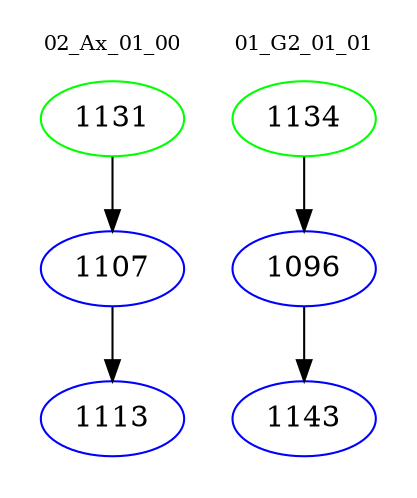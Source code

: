 digraph{
subgraph cluster_0 {
color = white
label = "02_Ax_01_00";
fontsize=10;
T0_1131 [label="1131", color="green"]
T0_1131 -> T0_1107 [color="black"]
T0_1107 [label="1107", color="blue"]
T0_1107 -> T0_1113 [color="black"]
T0_1113 [label="1113", color="blue"]
}
subgraph cluster_1 {
color = white
label = "01_G2_01_01";
fontsize=10;
T1_1134 [label="1134", color="green"]
T1_1134 -> T1_1096 [color="black"]
T1_1096 [label="1096", color="blue"]
T1_1096 -> T1_1143 [color="black"]
T1_1143 [label="1143", color="blue"]
}
}
